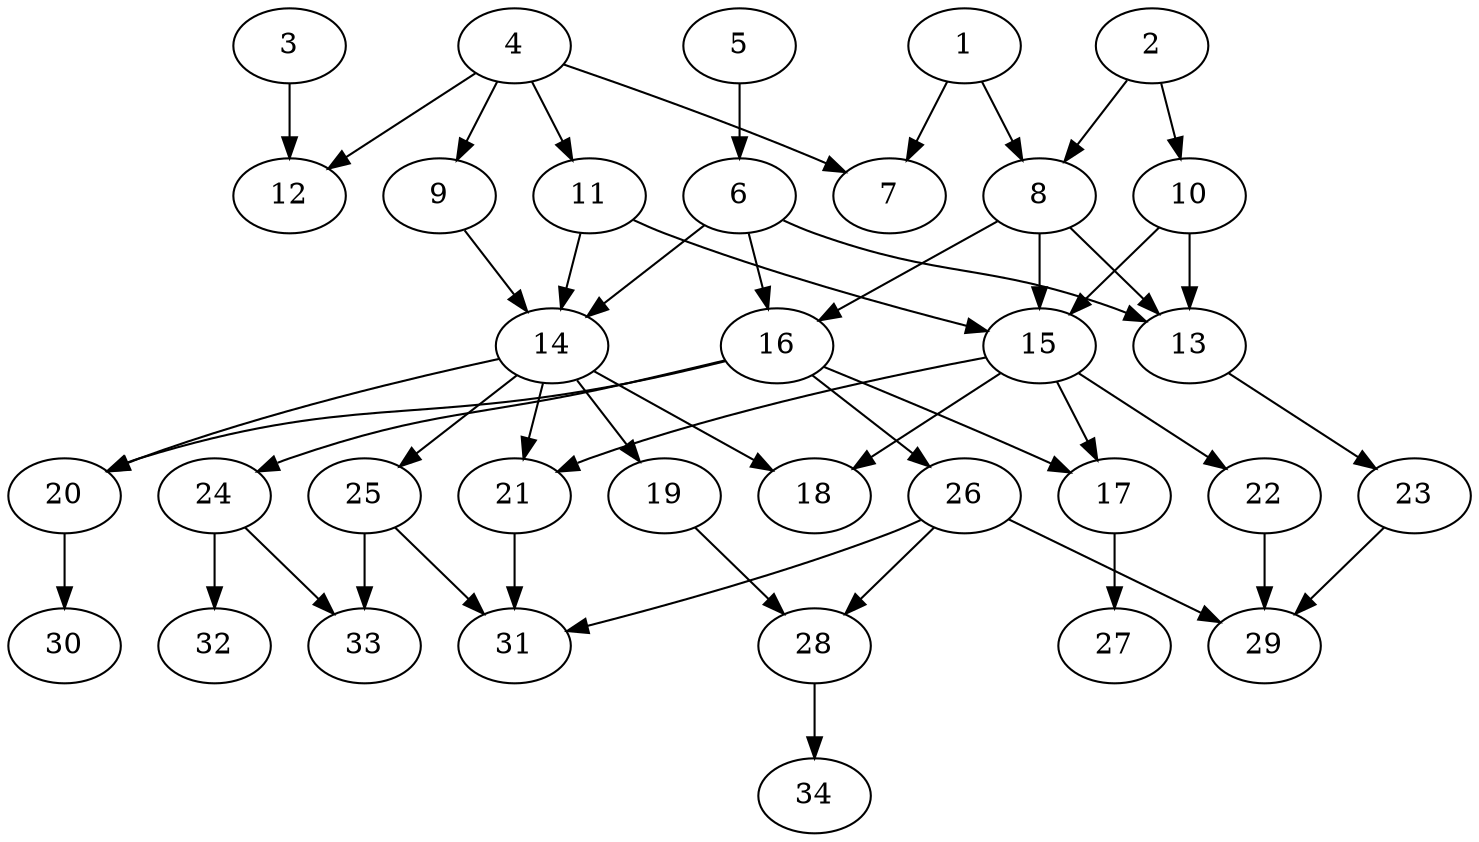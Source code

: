 // DAG (tier=2-normal, mode=data, n=34, ccr=0.438, fat=0.595, density=0.443, regular=0.452, jump=0.162, mindata=2097152, maxdata=16777216)
// DAG automatically generated by daggen at Sun Aug 24 16:33:34 2025
// /home/ermia/Project/Environments/daggen/bin/daggen --dot --ccr 0.438 --fat 0.595 --regular 0.452 --density 0.443 --jump 0.162 --mindata 2097152 --maxdata 16777216 -n 34 
digraph G {
  1 [size="34107042316798656512", alpha="0.04", expect_size="17053521158399328256"]
  1 -> 7 [size ="84136807104512"]
  1 -> 8 [size ="84136807104512"]
  2 [size="17416007827387488", alpha="0.18", expect_size="8708003913693744"]
  2 -> 8 [size ="283849430925312"]
  2 -> 10 [size ="283849430925312"]
  3 [size="157066825282738978816", alpha="0.02", expect_size="78533412641369489408"]
  3 -> 12 [size ="232887563583488"]
  4 [size="3345752097013769437184", alpha="0.08", expect_size="1672876048506884718592"]
  4 -> 7 [size ="1789585667391488"]
  4 -> 9 [size ="1789585667391488"]
  4 -> 11 [size ="1789585667391488"]
  4 -> 12 [size ="1789585667391488"]
  5 [size="375953571437898560", alpha="0.08", expect_size="187976785718949280"]
  5 -> 6 [size ="837854469029888"]
  6 [size="969817555063627008", alpha="0.13", expect_size="484908777531813504"]
  6 -> 13 [size ="611794603212800"]
  6 -> 14 [size ="611794603212800"]
  6 -> 16 [size ="611794603212800"]
  7 [size="3697575006944073089024", alpha="0.00", expect_size="1848787503472036544512"]
  8 [size="172304537877698944", alpha="0.04", expect_size="86152268938849472"]
  8 -> 13 [size ="102584362729472"]
  8 -> 15 [size ="102584362729472"]
  8 -> 16 [size ="102584362729472"]
  9 [size="6601953202283861", alpha="0.13", expect_size="3300976601141930"]
  9 -> 14 [size ="468969567813632"]
  10 [size="26925764140693716992", alpha="0.06", expect_size="13462882070346858496"]
  10 -> 13 [size ="71867964588032"]
  10 -> 15 [size ="71867964588032"]
  11 [size="23722995508745360", alpha="0.13", expect_size="11861497754372680"]
  11 -> 14 [size ="1384070198067200"]
  11 -> 15 [size ="1384070198067200"]
  12 [size="1161943009307483392", alpha="0.06", expect_size="580971504653741696"]
  13 [size="256636343995183104", alpha="0.13", expect_size="128318171997591552"]
  13 -> 23 [size ="219301441175552"]
  14 [size="2619561678868653801472", alpha="0.14", expect_size="1309780839434326900736"]
  14 -> 18 [size ="1520229209341952"]
  14 -> 19 [size ="1520229209341952"]
  14 -> 20 [size ="1520229209341952"]
  14 -> 21 [size ="1520229209341952"]
  14 -> 25 [size ="1520229209341952"]
  15 [size="80859456250662192", alpha="0.03", expect_size="40429728125331096"]
  15 -> 17 [size ="63346606866432"]
  15 -> 18 [size ="63346606866432"]
  15 -> 21 [size ="63346606866432"]
  15 -> 22 [size ="63346606866432"]
  16 [size="4332422742339003392", alpha="0.06", expect_size="2166211371169501696"]
  16 -> 17 [size ="2003159400579072"]
  16 -> 20 [size ="2003159400579072"]
  16 -> 24 [size ="2003159400579072"]
  16 -> 26 [size ="2003159400579072"]
  17 [size="2431046544776163753984", alpha="0.17", expect_size="1215523272388081876992"]
  17 -> 27 [size ="1446390307749888"]
  18 [size="81034312363987680", alpha="0.15", expect_size="40517156181993840"]
  19 [size="1769130535047181369344", alpha="0.08", expect_size="884565267523590684672"]
  19 -> 28 [size ="1170208475578368"]
  20 [size="1840160664816464166912", alpha="0.18", expect_size="920080332408232083456"]
  20 -> 30 [size ="1201324909658112"]
  21 [size="2030428012202692706304", alpha="0.10", expect_size="1015214006101346353152"]
  21 -> 31 [size ="1282768789045248"]
  22 [size="90843410549702656000", alpha="0.04", expect_size="45421705274851328000"]
  22 -> 29 [size ="161666092236800"]
  23 [size="17857614004619874", alpha="0.04", expect_size="8928807002309937"]
  23 -> 29 [size ="295084058738688"]
  24 [size="2091560813562857216", alpha="0.08", expect_size="1045780406781428608"]
  24 -> 32 [size ="957362378637312"]
  24 -> 33 [size ="957362378637312"]
  25 [size="508567061279014912000", alpha="0.08", expect_size="254283530639507456000"]
  25 -> 31 [size ="509708809011200"]
  25 -> 33 [size ="509708809011200"]
  26 [size="4637278282348232704000", alpha="0.13", expect_size="2318639141174116352000"]
  26 -> 28 [size ="2224669117644800"]
  26 -> 29 [size ="2224669117644800"]
  26 -> 31 [size ="2224669117644800"]
  27 [size="2790743167732716544", alpha="0.11", expect_size="1395371583866358272"]
  28 [size="3423310291333092999168", alpha="0.12", expect_size="1711655145666546499584"]
  28 -> 34 [size ="1817136271982592"]
  29 [size="1740839175662832", alpha="0.07", expect_size="870419587831416"]
  30 [size="3483670726873066766336", alpha="0.03", expect_size="1741835363436533383168"]
  31 [size="18699980052186528", alpha="0.18", expect_size="9349990026093264"]
  32 [size="1472057486199169744896", alpha="0.01", expect_size="736028743099584872448"]
  33 [size="15013072020590402", alpha="0.07", expect_size="7506536010295201"]
  34 [size="58473293731594648", alpha="0.13", expect_size="29236646865797324"]
}